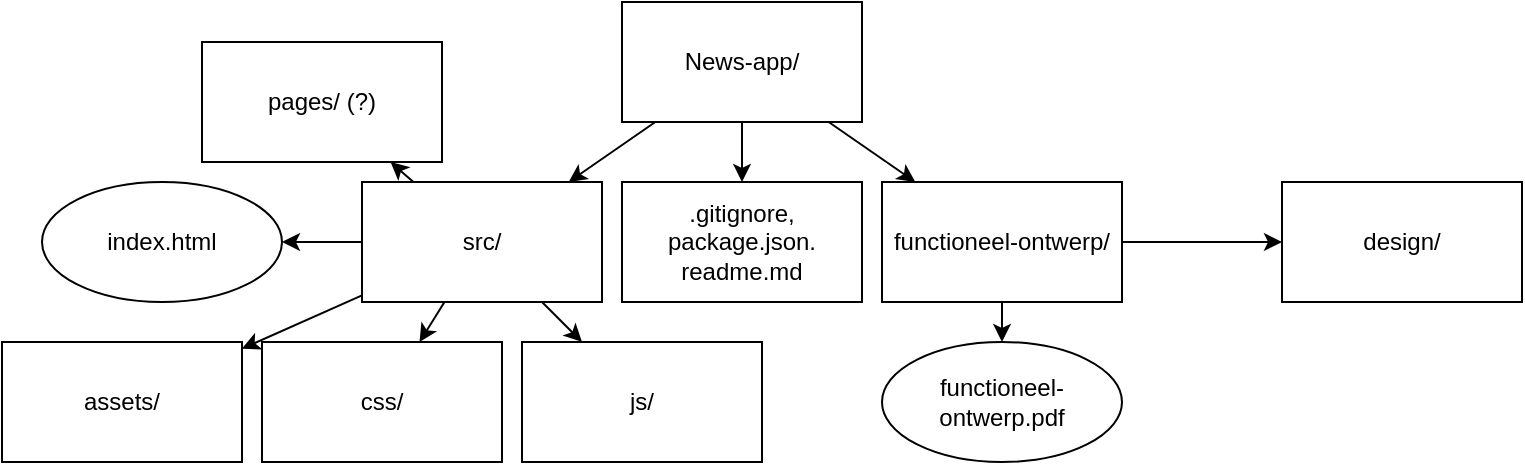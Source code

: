 <mxfile>
    <diagram id="-d3UZLFM0fZHhPO1TiDm" name="Page-1">
        <mxGraphModel dx="1403" dy="470" grid="1" gridSize="10" guides="1" tooltips="1" connect="1" arrows="1" fold="1" page="1" pageScale="1" pageWidth="827" pageHeight="1169" math="0" shadow="0">
            <root>
                <mxCell id="0"/>
                <mxCell id="1" parent="0"/>
                <mxCell id="4" value="" style="edgeStyle=none;html=1;" edge="1" parent="1" source="2" target="3">
                    <mxGeometry relative="1" as="geometry"/>
                </mxCell>
                <mxCell id="6" value="" style="edgeStyle=none;html=1;" edge="1" parent="1" source="2" target="5">
                    <mxGeometry relative="1" as="geometry"/>
                </mxCell>
                <mxCell id="8" value="" style="edgeStyle=none;html=1;" edge="1" parent="1" source="2" target="7">
                    <mxGeometry relative="1" as="geometry"/>
                </mxCell>
                <mxCell id="2" value="News-app/" style="whiteSpace=wrap;html=1;" vertex="1" parent="1">
                    <mxGeometry x="240" y="30" width="120" height="60" as="geometry"/>
                </mxCell>
                <mxCell id="10" value="" style="edgeStyle=none;html=1;" edge="1" parent="1" source="3" target="9">
                    <mxGeometry relative="1" as="geometry"/>
                </mxCell>
                <mxCell id="12" value="" style="edgeStyle=none;html=1;" edge="1" parent="1" source="3" target="11">
                    <mxGeometry relative="1" as="geometry"/>
                </mxCell>
                <mxCell id="14" value="" style="edgeStyle=none;html=1;" edge="1" parent="1" source="3" target="13">
                    <mxGeometry relative="1" as="geometry"/>
                </mxCell>
                <mxCell id="16" value="" style="edgeStyle=none;html=1;" edge="1" parent="1" source="3" target="15">
                    <mxGeometry relative="1" as="geometry"/>
                </mxCell>
                <mxCell id="18" value="" style="edgeStyle=none;html=1;" edge="1" parent="1" source="3" target="17">
                    <mxGeometry relative="1" as="geometry"/>
                </mxCell>
                <mxCell id="3" value="src/" style="whiteSpace=wrap;html=1;" vertex="1" parent="1">
                    <mxGeometry x="110" y="120" width="120" height="60" as="geometry"/>
                </mxCell>
                <mxCell id="20" value="" style="edgeStyle=none;html=1;" edge="1" parent="1" source="5" target="19">
                    <mxGeometry relative="1" as="geometry"/>
                </mxCell>
                <mxCell id="24" value="" style="edgeStyle=none;html=1;" edge="1" parent="1" source="5">
                    <mxGeometry relative="1" as="geometry">
                        <mxPoint x="430" y="200" as="targetPoint"/>
                    </mxGeometry>
                </mxCell>
                <mxCell id="5" value="functioneel-ontwerp/" style="whiteSpace=wrap;html=1;" vertex="1" parent="1">
                    <mxGeometry x="370" y="120" width="120" height="60" as="geometry"/>
                </mxCell>
                <mxCell id="7" value=".gitignore, package.json. readme.md" style="whiteSpace=wrap;html=1;" vertex="1" parent="1">
                    <mxGeometry x="240" y="120" width="120" height="60" as="geometry"/>
                </mxCell>
                <mxCell id="9" value="assets/" style="whiteSpace=wrap;html=1;" vertex="1" parent="1">
                    <mxGeometry x="-70" y="200" width="120" height="60" as="geometry"/>
                </mxCell>
                <mxCell id="11" value="css/" style="whiteSpace=wrap;html=1;" vertex="1" parent="1">
                    <mxGeometry x="60" y="200" width="120" height="60" as="geometry"/>
                </mxCell>
                <mxCell id="13" value="js/" style="whiteSpace=wrap;html=1;" vertex="1" parent="1">
                    <mxGeometry x="190" y="200" width="120" height="60" as="geometry"/>
                </mxCell>
                <mxCell id="15" value="index.html" style="ellipse;whiteSpace=wrap;html=1;" vertex="1" parent="1">
                    <mxGeometry x="-50" y="120" width="120" height="60" as="geometry"/>
                </mxCell>
                <mxCell id="17" value="pages/ (?)" style="whiteSpace=wrap;html=1;" vertex="1" parent="1">
                    <mxGeometry x="30" y="50" width="120" height="60" as="geometry"/>
                </mxCell>
                <mxCell id="19" value="design/" style="whiteSpace=wrap;html=1;" vertex="1" parent="1">
                    <mxGeometry x="570" y="120" width="120" height="60" as="geometry"/>
                </mxCell>
                <mxCell id="26" value="functioneel-ontwerp.pdf" style="ellipse;whiteSpace=wrap;html=1;" vertex="1" parent="1">
                    <mxGeometry x="370" y="200" width="120" height="60" as="geometry"/>
                </mxCell>
            </root>
        </mxGraphModel>
    </diagram>
</mxfile>